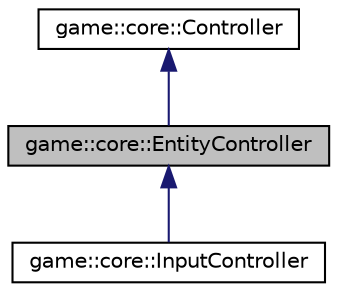 digraph "game::core::EntityController"
{
 // LATEX_PDF_SIZE
  edge [fontname="Helvetica",fontsize="10",labelfontname="Helvetica",labelfontsize="10"];
  node [fontname="Helvetica",fontsize="10",shape=record];
  Node1 [label="game::core::EntityController",height=0.2,width=0.4,color="black", fillcolor="grey75", style="filled", fontcolor="black",tooltip=" "];
  Node2 -> Node1 [dir="back",color="midnightblue",fontsize="10",style="solid",fontname="Helvetica"];
  Node2 [label="game::core::Controller",height=0.2,width=0.4,color="black", fillcolor="white", style="filled",URL="$classgame_1_1core_1_1_controller.html",tooltip=" "];
  Node1 -> Node3 [dir="back",color="midnightblue",fontsize="10",style="solid",fontname="Helvetica"];
  Node3 [label="game::core::InputController",height=0.2,width=0.4,color="black", fillcolor="white", style="filled",URL="$classgame_1_1core_1_1_input_controller.html",tooltip=" "];
}
